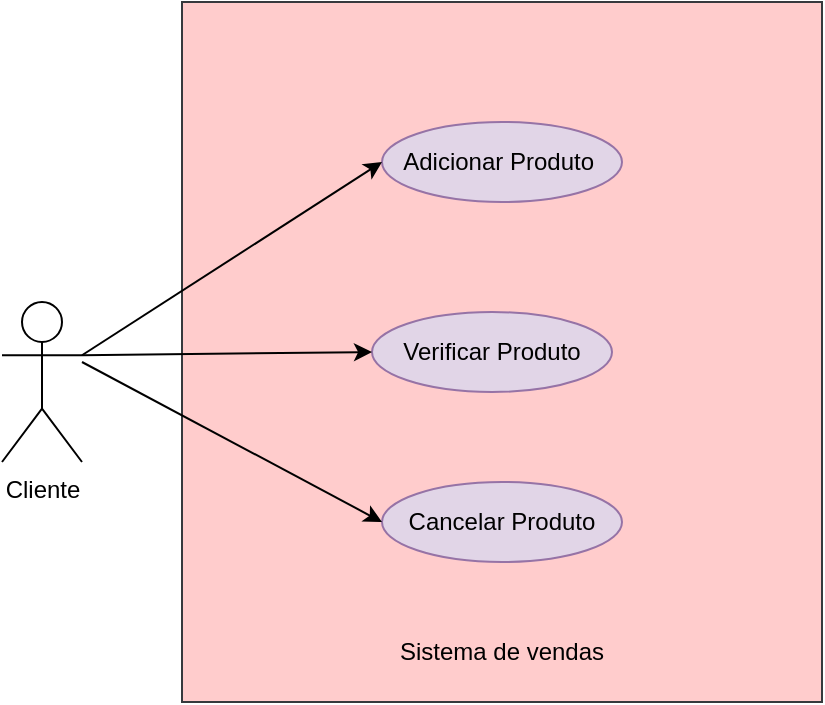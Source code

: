 <mxfile version="22.1.5" type="github">
  <diagram name="Página-1" id="wwdtlaOa94DH2NcPzzUv">
    <mxGraphModel dx="1050" dy="557" grid="1" gridSize="10" guides="1" tooltips="1" connect="1" arrows="1" fold="1" page="1" pageScale="1" pageWidth="1100" pageHeight="850" math="0" shadow="0">
      <root>
        <mxCell id="0" />
        <mxCell id="1" parent="0" />
        <mxCell id="vCYvUYp7LnwnH7nSYbP1-1" value="Cliente" style="shape=umlActor;verticalLabelPosition=bottom;verticalAlign=top;html=1;outlineConnect=0;" parent="1" vertex="1">
          <mxGeometry x="200" y="200" width="40" height="80" as="geometry" />
        </mxCell>
        <mxCell id="vCYvUYp7LnwnH7nSYbP1-4" value="" style="rounded=0;whiteSpace=wrap;html=1;fillColor=#ffcccc;strokeColor=#36393d;" parent="1" vertex="1">
          <mxGeometry x="290" y="50" width="320" height="350" as="geometry" />
        </mxCell>
        <mxCell id="vCYvUYp7LnwnH7nSYbP1-5" value="Adicionar Produto&amp;nbsp;" style="ellipse;whiteSpace=wrap;html=1;fillColor=#e1d5e7;strokeColor=#9673a6;" parent="1" vertex="1">
          <mxGeometry x="390" y="110" width="120" height="40" as="geometry" />
        </mxCell>
        <mxCell id="vCYvUYp7LnwnH7nSYbP1-6" value="Verificar Produto" style="ellipse;whiteSpace=wrap;html=1;fillColor=#e1d5e7;strokeColor=#9673a6;" parent="1" vertex="1">
          <mxGeometry x="385" y="205" width="120" height="40" as="geometry" />
        </mxCell>
        <mxCell id="vCYvUYp7LnwnH7nSYbP1-7" value="Cancelar Produto" style="ellipse;whiteSpace=wrap;html=1;fillColor=#e1d5e7;strokeColor=#9673a6;" parent="1" vertex="1">
          <mxGeometry x="390" y="290" width="120" height="40" as="geometry" />
        </mxCell>
        <mxCell id="vCYvUYp7LnwnH7nSYbP1-39" value="Sistema de vendas" style="text;strokeColor=none;align=center;fillColor=none;html=1;verticalAlign=middle;whiteSpace=wrap;rounded=0;" parent="1" vertex="1">
          <mxGeometry x="385" y="360" width="130" height="30" as="geometry" />
        </mxCell>
        <mxCell id="y6h6rt2ylJPFxpsELv1L-3" value="" style="endArrow=classic;html=1;rounded=0;exitX=1;exitY=0.333;exitDx=0;exitDy=0;exitPerimeter=0;entryX=0;entryY=0.5;entryDx=0;entryDy=0;" edge="1" parent="1" source="vCYvUYp7LnwnH7nSYbP1-1" target="vCYvUYp7LnwnH7nSYbP1-5">
          <mxGeometry width="50" height="50" relative="1" as="geometry">
            <mxPoint x="510" y="320" as="sourcePoint" />
            <mxPoint x="560" y="270" as="targetPoint" />
            <Array as="points" />
          </mxGeometry>
        </mxCell>
        <mxCell id="y6h6rt2ylJPFxpsELv1L-4" value="" style="endArrow=classic;html=1;rounded=0;entryX=0;entryY=0.5;entryDx=0;entryDy=0;exitX=1;exitY=0.333;exitDx=0;exitDy=0;exitPerimeter=0;" edge="1" parent="1" source="vCYvUYp7LnwnH7nSYbP1-1" target="vCYvUYp7LnwnH7nSYbP1-6">
          <mxGeometry width="50" height="50" relative="1" as="geometry">
            <mxPoint x="250" y="220" as="sourcePoint" />
            <mxPoint x="400" y="140" as="targetPoint" />
            <Array as="points" />
          </mxGeometry>
        </mxCell>
        <mxCell id="y6h6rt2ylJPFxpsELv1L-5" value="" style="endArrow=classic;html=1;rounded=0;entryX=0;entryY=0.5;entryDx=0;entryDy=0;" edge="1" parent="1" target="vCYvUYp7LnwnH7nSYbP1-7">
          <mxGeometry width="50" height="50" relative="1" as="geometry">
            <mxPoint x="240" y="230" as="sourcePoint" />
            <mxPoint x="395" y="235" as="targetPoint" />
            <Array as="points" />
          </mxGeometry>
        </mxCell>
      </root>
    </mxGraphModel>
  </diagram>
</mxfile>
